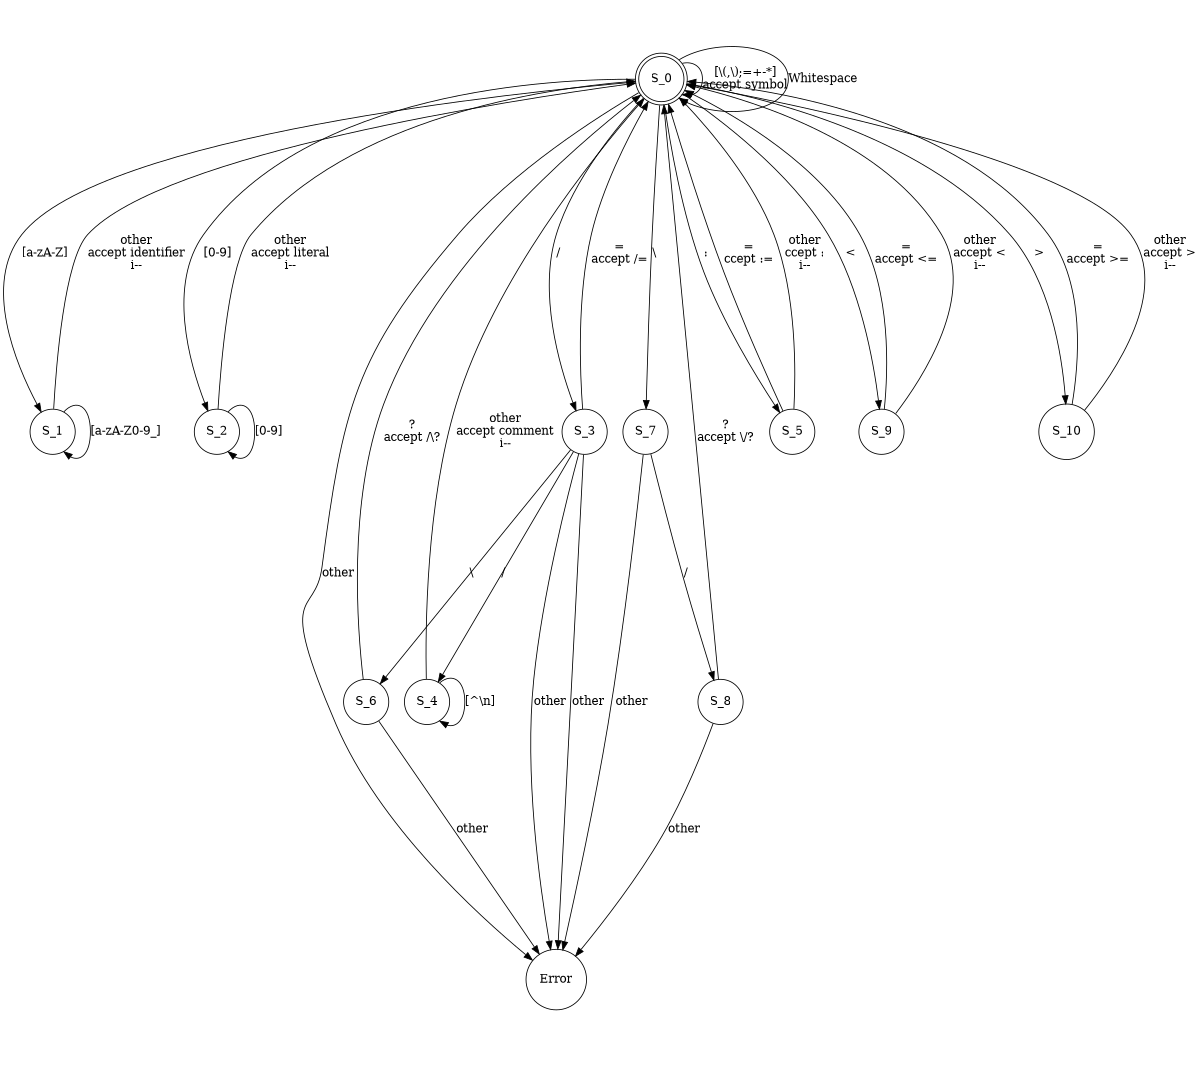 digraph finite_state_machine {
    //rankdir=LR;
    size = "8,8"
    ratio = "fill"
    node [shape = doublecircle]; S_0; // starting state
    node [shape = circle];

    S_0 -> S_1 [label = "[a-zA-Z]"]
    S_1 -> S_1 [label = "[a-zA-Z0-9_]"]
    S_1 -> S_0 [label = "other\naccept identifier\ni--"]
    S_0 -> S_2 [label = "[0-9]"]
    S_2 -> S_2 [label = "[0-9]"]
    S_2 -> S_0 [label = "other\naccept literal\ni--"]
    S_0 -> S_0 [label = "[\\(,\\);=+-*]\naccept symbol"]
    S_0 -> S_0 [label = "Whitespace"]
    S_0 -> Error [label = "other"]

    S_0 -> S_3 [label = "/"]
    S_3 -> S_4 [label = "/"]
    S_3 -> Error [label = "other"]
    S_4 -> S_4 [label = "[^\\n]"]
    S_4 -> S_0 [label = "other\naccept comment\ni--"]

    S_0 -> S_5 [label = ":"]
    S_5 -> S_0 [label = "=\nccept :="]
    S_5 -> S_0 [label = "other\nccept :\ni--"]
    
    S_3 -> S_6 [label = "\\ "]
    S_3 -> S_0 [label = "=\naccept /="]
    S_3 -> Error [label = "other"]
    S_6 -> S_0 [label = "?\naccept /\\?"]
    S_6 -> Error [label = "other"]

    S_0 -> S_7 [label = "\\ "]
    S_7 -> S_8 [label = "/"]
    S_7 -> Error [label = "other"]
    S_8 -> S_0 [label = "?\naccept \\/?"]
    S_8 -> Error [label = "other"]

    S_0 -> S_9 [label = "<"]
    S_9 -> S_0 [label = "=\naccept <="]
    S_9 -> S_0 [label = "other\naccept <\ni--"]

    S_0 -> S_10 [label = ">"]
    S_10 -> S_0 [label = "=\naccept >="]
    S_10 -> S_0 [label = "other\naccept >\ni--"]

}